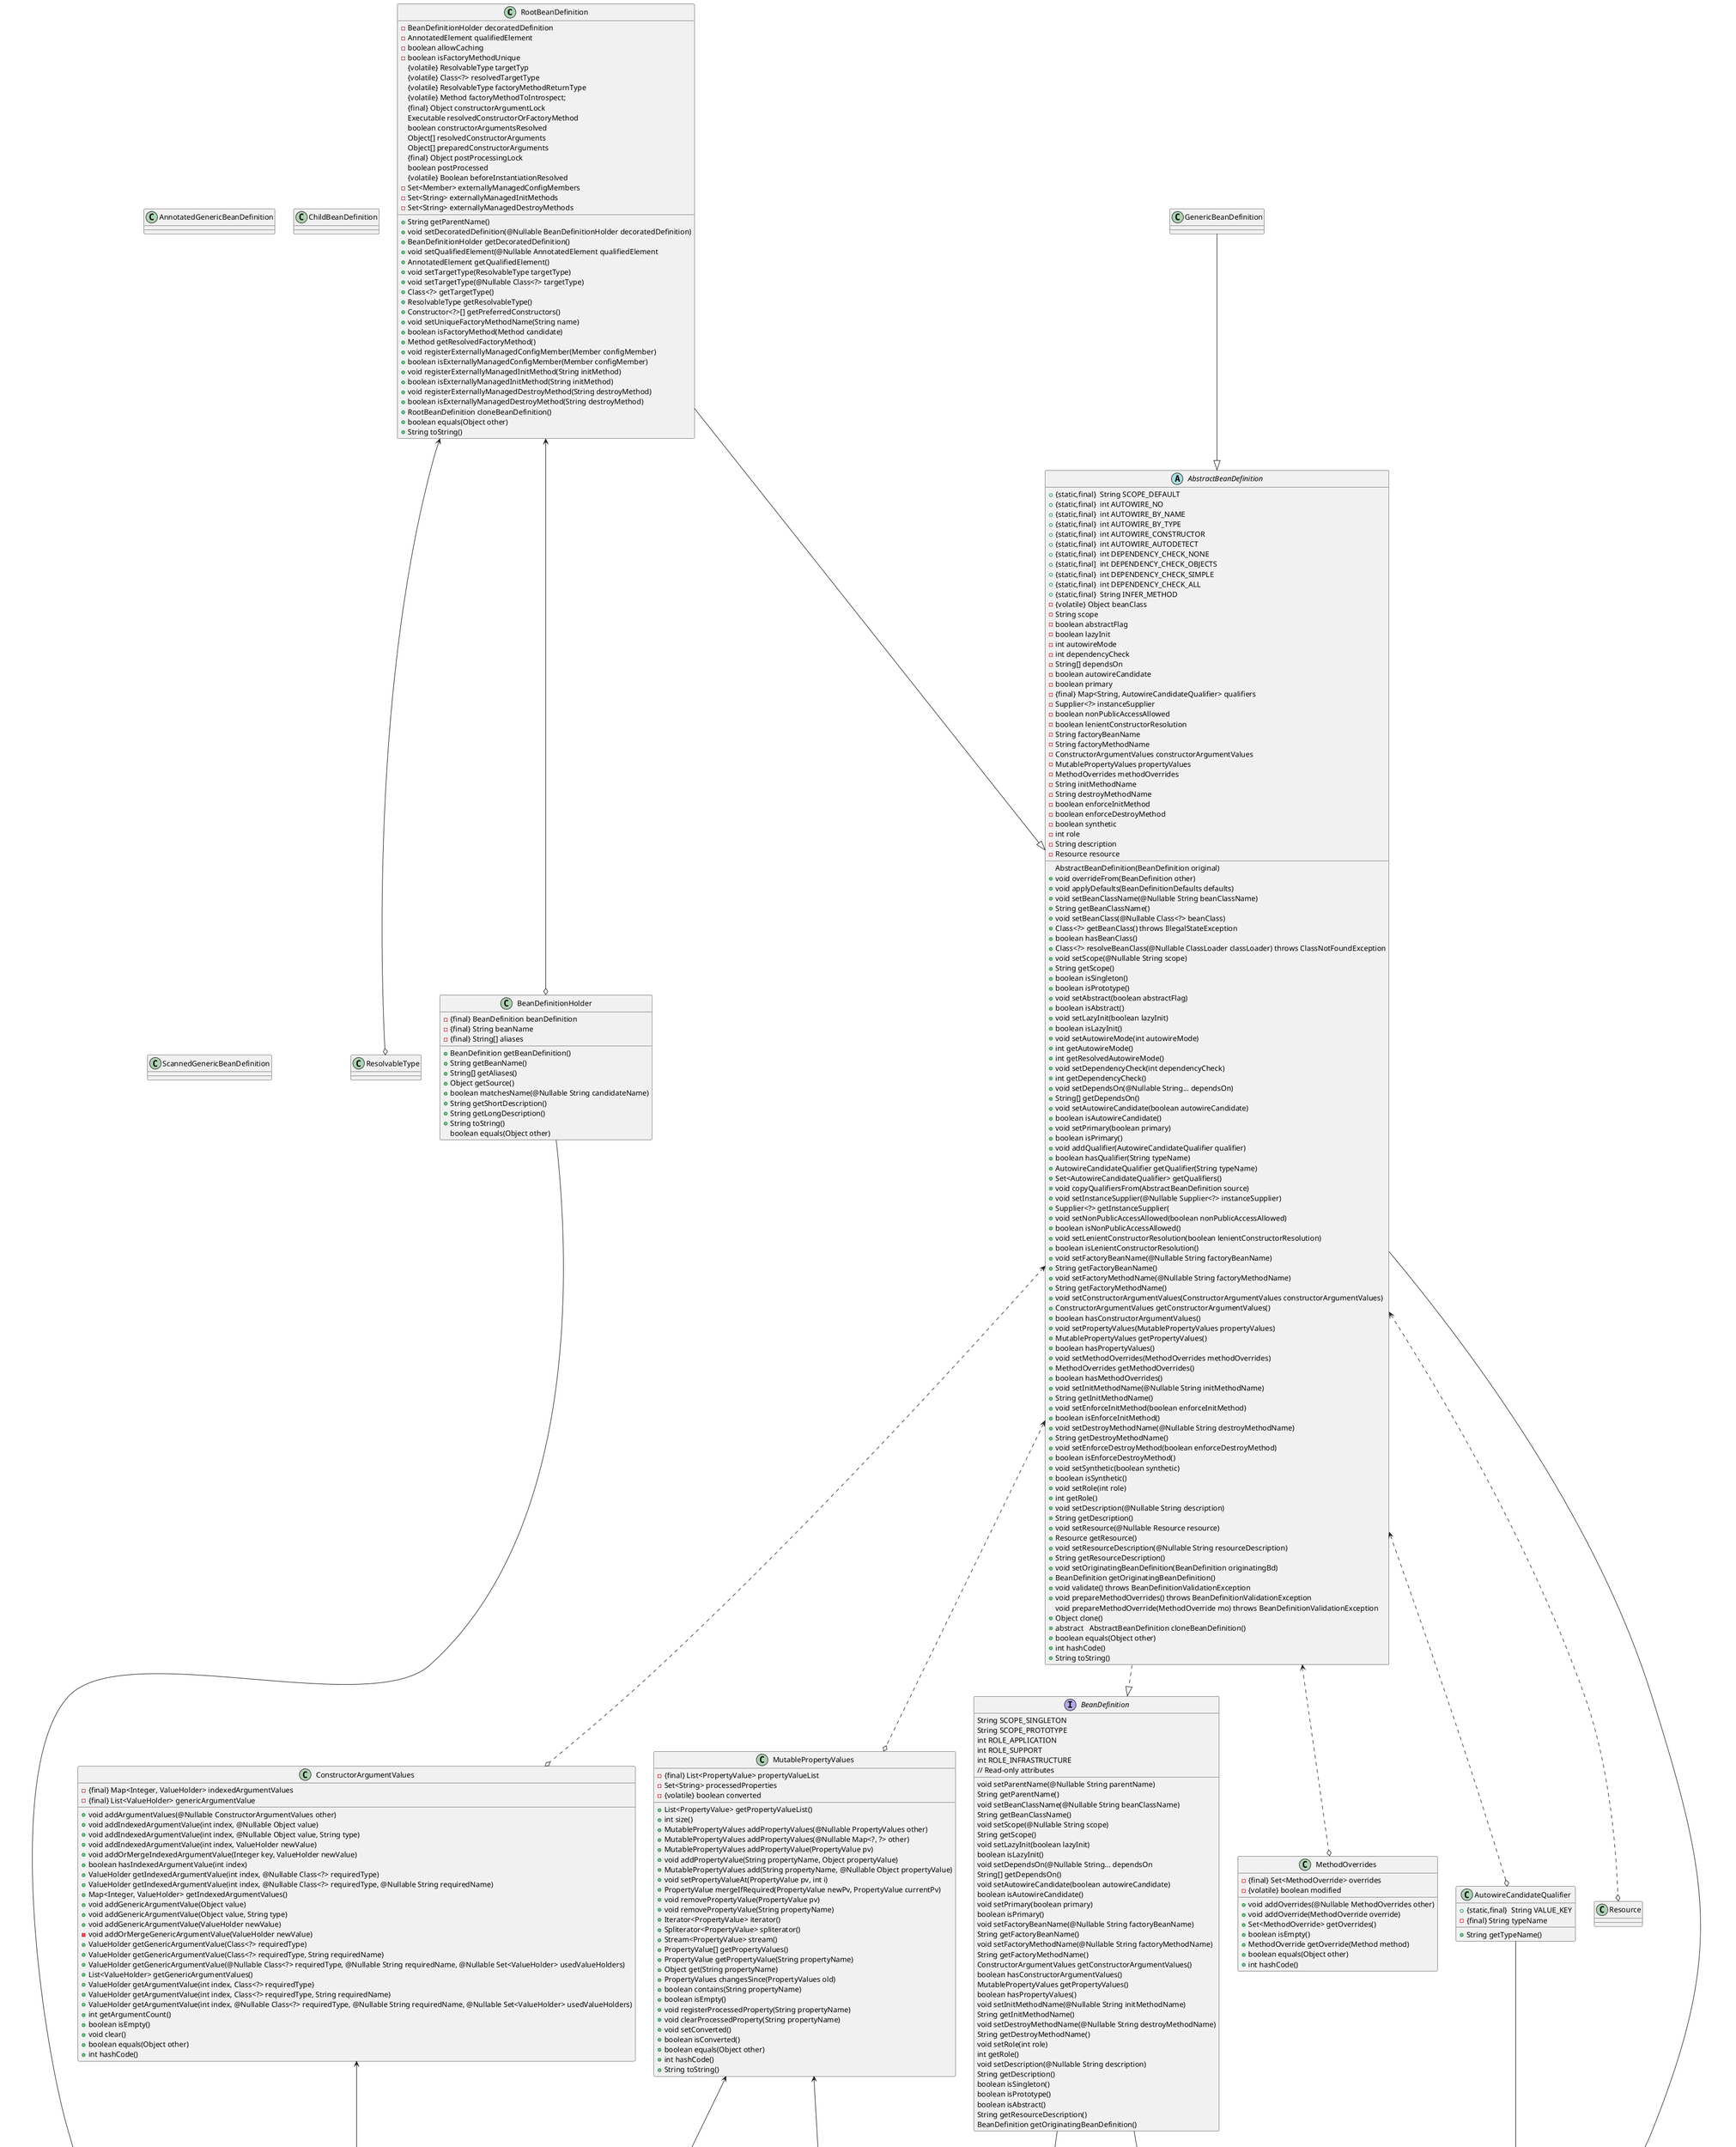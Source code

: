 @startuml

class RootBeanDefinition{
   - BeanDefinitionHolder decoratedDefinition
   - AnnotatedElement qualifiedElement
   - boolean allowCaching
   - boolean isFactoryMethodUnique
     {volatile} ResolvableType targetTyp
     {volatile} Class<?> resolvedTargetType
     {volatile} ResolvableType factoryMethodReturnType
     {volatile} Method factoryMethodToIntrospect;
     {final} Object constructorArgumentLock
     Executable resolvedConstructorOrFactoryMethod
     boolean constructorArgumentsResolved
     Object[] resolvedConstructorArguments
     Object[] preparedConstructorArguments
     {final} Object postProcessingLock
     boolean postProcessed
     {volatile} Boolean beforeInstantiationResolved
   - Set<Member> externallyManagedConfigMembers
   - Set<String> externallyManagedInitMethods
   - Set<String> externallyManagedDestroyMethods
   + String getParentName()
   + void setDecoratedDefinition(@Nullable BeanDefinitionHolder decoratedDefinition)
   + BeanDefinitionHolder getDecoratedDefinition()
   + void setQualifiedElement(@Nullable AnnotatedElement qualifiedElement
   + AnnotatedElement getQualifiedElement()
   + void setTargetType(ResolvableType targetType)
   + void setTargetType(@Nullable Class<?> targetType)
   + Class<?> getTargetType()
   + ResolvableType getResolvableType()
   + Constructor<?>[] getPreferredConstructors()
   + void setUniqueFactoryMethodName(String name)
   + boolean isFactoryMethod(Method candidate)
   + Method getResolvedFactoryMethod()
   + void registerExternallyManagedConfigMember(Member configMember)
   + boolean isExternallyManagedConfigMember(Member configMember)
   + void registerExternallyManagedInitMethod(String initMethod)
   + boolean isExternallyManagedInitMethod(String initMethod)
   + void registerExternallyManagedDestroyMethod(String destroyMethod)
   + boolean isExternallyManagedDestroyMethod(String destroyMethod)
   + RootBeanDefinition cloneBeanDefinition()
   + boolean equals(Object other)
   + String toString()
}
class BeanDefinitionHolder{
  -{final} BeanDefinition beanDefinition
  -{final} String beanName
  -{final} String[] aliases
  + BeanDefinition getBeanDefinition()
  + String getBeanName()
  + String[] getAliases()
  + Object getSource()
  + boolean matchesName(@Nullable String candidateName)
  + String getShortDescription()
  + String getLongDescription()
  + String toString()
  boolean equals(Object other)
}
class GenericBeanDefinition{
}
class AnnotatedGenericBeanDefinition{
}
class ChildBeanDefinition{
}
class ScannedGenericBeanDefinition{
}
class BeanMetadataAttribute{
    -{final} String name
    -{final} Object value
    - Object source
    + String getName()
    + Object getValue()
    + void setSource(@Nullable Object source)
    + Object getSource()
    + boolean equals(Object other)
    + int hashCode()
    + String toString()
}
abstract class AbstractBeanDefinition{
   +{static,final}  String SCOPE_DEFAULT
   +{static,final}  int AUTOWIRE_NO
   +{static,final}  int AUTOWIRE_BY_NAME
   +{static,final}  int AUTOWIRE_BY_TYPE
   +{static,final}  int AUTOWIRE_CONSTRUCTOR
   +{static,final}  int AUTOWIRE_AUTODETECT
   +{static,final}  int DEPENDENCY_CHECK_NONE
   +{static,final]  int DEPENDENCY_CHECK_OBJECTS
   +{static,final}  int DEPENDENCY_CHECK_SIMPLE
   +{static,final}  int DEPENDENCY_CHECK_ALL
   +{static,final}  String INFER_METHOD
   -{volatile} Object beanClass
   - String scope
   - boolean abstractFlag
   - boolean lazyInit
   - int autowireMode
   - int dependencyCheck
   - String[] dependsOn
   - boolean autowireCandidate
   - boolean primary
   - {final} Map<String, AutowireCandidateQualifier> qualifiers
   - Supplier<?> instanceSupplier
   - boolean nonPublicAccessAllowed
   - boolean lenientConstructorResolution
   - String factoryBeanName
   - String factoryMethodName
   - ConstructorArgumentValues constructorArgumentValues
   - MutablePropertyValues propertyValues
   - MethodOverrides methodOverrides
   - String initMethodName
   - String destroyMethodName
   - boolean enforceInitMethod
   - boolean enforceDestroyMethod
   - boolean synthetic
   - int role
   - String description
   - Resource resource
     AbstractBeanDefinition(BeanDefinition original)
   + void overrideFrom(BeanDefinition other)
   + void applyDefaults(BeanDefinitionDefaults defaults)
   + void setBeanClassName(@Nullable String beanClassName)
   + String getBeanClassName()
   + void setBeanClass(@Nullable Class<?> beanClass)
   + Class<?> getBeanClass() throws IllegalStateException
   + boolean hasBeanClass()
   + Class<?> resolveBeanClass(@Nullable ClassLoader classLoader) throws ClassNotFoundException
   + void setScope(@Nullable String scope)
   + String getScope()
   + boolean isSingleton()
   + boolean isPrototype()
   + void setAbstract(boolean abstractFlag)
   + boolean isAbstract()
   + void setLazyInit(boolean lazyInit)
   + boolean isLazyInit()
   + void setAutowireMode(int autowireMode)
   + int getAutowireMode()
   + int getResolvedAutowireMode()
   + void setDependencyCheck(int dependencyCheck)
   + int getDependencyCheck()
   + void setDependsOn(@Nullable String... dependsOn)
   + String[] getDependsOn()
   + void setAutowireCandidate(boolean autowireCandidate)
   + boolean isAutowireCandidate()
   + void setPrimary(boolean primary)
   + boolean isPrimary()
   + void addQualifier(AutowireCandidateQualifier qualifier)
   + boolean hasQualifier(String typeName)
   + AutowireCandidateQualifier getQualifier(String typeName)
   + Set<AutowireCandidateQualifier> getQualifiers()
   + void copyQualifiersFrom(AbstractBeanDefinition source)
   + void setInstanceSupplier(@Nullable Supplier<?> instanceSupplier)
   + Supplier<?> getInstanceSupplier(
   + void setNonPublicAccessAllowed(boolean nonPublicAccessAllowed)
   + boolean isNonPublicAccessAllowed()
   + void setLenientConstructorResolution(boolean lenientConstructorResolution)
   + boolean isLenientConstructorResolution()
   + void setFactoryBeanName(@Nullable String factoryBeanName)
   + String getFactoryBeanName()
   + void setFactoryMethodName(@Nullable String factoryMethodName)
   + String getFactoryMethodName()
   + void setConstructorArgumentValues(ConstructorArgumentValues constructorArgumentValues)
   + ConstructorArgumentValues getConstructorArgumentValues()
   + boolean hasConstructorArgumentValues()
   + void setPropertyValues(MutablePropertyValues propertyValues)
   + MutablePropertyValues getPropertyValues()
   + boolean hasPropertyValues()
   + void setMethodOverrides(MethodOverrides methodOverrides)
   + MethodOverrides getMethodOverrides()
   + boolean hasMethodOverrides()
   + void setInitMethodName(@Nullable String initMethodName)
   + String getInitMethodName()
   + void setEnforceInitMethod(boolean enforceInitMethod)
   + boolean isEnforceInitMethod()
   + void setDestroyMethodName(@Nullable String destroyMethodName)
   + String getDestroyMethodName()
   + void setEnforceDestroyMethod(boolean enforceDestroyMethod)
   + boolean isEnforceDestroyMethod()
   + void setSynthetic(boolean synthetic)
   + boolean isSynthetic()
   + void setRole(int role)
   + int getRole()
   + void setDescription(@Nullable String description)
   + String getDescription()
   + void setResource(@Nullable Resource resource)
   + Resource getResource()
   + void setResourceDescription(@Nullable String resourceDescription)
   + String getResourceDescription()
   + void setOriginatingBeanDefinition(BeanDefinition originatingBd)
   + BeanDefinition getOriginatingBeanDefinition()
   + void validate() throws BeanDefinitionValidationException
   + void prepareMethodOverrides() throws BeanDefinitionValidationException
     void prepareMethodOverride(MethodOverride mo) throws BeanDefinitionValidationException
   + Object clone()
   + abstract   AbstractBeanDefinition cloneBeanDefinition()
   + boolean equals(Object other)
   + int hashCode()
   + String toString()

}
class BeanMetadataAttributeAccessor{
    - Object source
    + void setSource(@Nullable Object source)
    + Object getSource()
    + void addMetadataAttribute(BeanMetadataAttribute attribute)
    + BeanMetadataAttribute getMetadataAttribute(String name)
    + void setAttribute(String name, @Nullable Object value)
    + Object getAttribute(String name)
    + Object removeAttribute(String name)
}
class AutowireCandidateQualifier{
    +{static,final}  String VALUE_KEY
    -{final} String typeName
    + String getTypeName()
}
class ConstructorArgumentValues{
  -{final} Map<Integer, ValueHolder> indexedArgumentValues
  -{final} List<ValueHolder> genericArgumentValue
  + void addArgumentValues(@Nullable ConstructorArgumentValues other)
  + void addIndexedArgumentValue(int index, @Nullable Object value)
  + void addIndexedArgumentValue(int index, @Nullable Object value, String type)
  + void addIndexedArgumentValue(int index, ValueHolder newValue)
  + void addOrMergeIndexedArgumentValue(Integer key, ValueHolder newValue)
  + boolean hasIndexedArgumentValue(int index)
  + ValueHolder getIndexedArgumentValue(int index, @Nullable Class<?> requiredType)
  + ValueHolder getIndexedArgumentValue(int index, @Nullable Class<?> requiredType, @Nullable String requiredName)
  + Map<Integer, ValueHolder> getIndexedArgumentValues()
  + void addGenericArgumentValue(Object value)
  + void addGenericArgumentValue(Object value, String type)
  + void addGenericArgumentValue(ValueHolder newValue)
  - void addOrMergeGenericArgumentValue(ValueHolder newValue)
  + ValueHolder getGenericArgumentValue(Class<?> requiredType)
  + ValueHolder getGenericArgumentValue(Class<?> requiredType, String requiredName)
  + ValueHolder getGenericArgumentValue(@Nullable Class<?> requiredType, @Nullable String requiredName, @Nullable Set<ValueHolder> usedValueHolders)
  + List<ValueHolder> getGenericArgumentValues()
  + ValueHolder getArgumentValue(int index, Class<?> requiredType)
  + ValueHolder getArgumentValue(int index, Class<?> requiredType, String requiredName)
  + ValueHolder getArgumentValue(int index, @Nullable Class<?> requiredType, @Nullable String requiredName, @Nullable Set<ValueHolder> usedValueHolders)
  + int getArgumentCount()
  + boolean isEmpty()
  + void clear()
  + boolean equals(Object other)
  + int hashCode()

}
class ValueHolder{
    - Object value
    - String type
    - String name
    - Object source
    - boolean converted
    - Object convertedValue
    + void setValue(@Nullable Object value)
    + Object getValue()
    + void setType(@Nullable String type)
    + String getType()
    + void setName(@Nullable String name)
    + String getName()
    + void setSource(@Nullable Object source)
    + Object getSource()
    + synchronized boolean isConverted()
    + synchronized void setConvertedValue(@Nullable Object value)
    + synchronized Object getConvertedValue()
    - boolean contentEquals(ValueHolder other)
    - int contentHashCode()
    + ValueHolder copy()
}
class MutablePropertyValues{
   -{final} List<PropertyValue> propertyValueList
   - Set<String> processedProperties
   - {volatile} boolean converted
   + List<PropertyValue> getPropertyValueList()
   + int size()
   + MutablePropertyValues addPropertyValues(@Nullable PropertyValues other)
   + MutablePropertyValues addPropertyValues(@Nullable Map<?, ?> other)
   + MutablePropertyValues addPropertyValue(PropertyValue pv)
   + void addPropertyValue(String propertyName, Object propertyValue)
   + MutablePropertyValues add(String propertyName, @Nullable Object propertyValue)
   + void setPropertyValueAt(PropertyValue pv, int i)
   + PropertyValue mergeIfRequired(PropertyValue newPv, PropertyValue currentPv)
   + void removePropertyValue(PropertyValue pv)
   + void removePropertyValue(String propertyName)
   + Iterator<PropertyValue> iterator()
   + Spliterator<PropertyValue> spliterator()
   + Stream<PropertyValue> stream()
   + PropertyValue[] getPropertyValues()
   + PropertyValue getPropertyValue(String propertyName)
   + Object get(String propertyName)
   + PropertyValues changesSince(PropertyValues old)
   + boolean contains(String propertyName)
   + boolean isEmpty()
   + void registerProcessedProperty(String propertyName)
   + void clearProcessedProperty(String propertyName)
   + void setConverted()
   + boolean isConverted()
   + boolean equals(Object other)
   + int hashCode()
   +  String toString()
}
class PropertyValue{
  -{final} String name
  -{final} Object value
  - boolean optional
  - boolean converted
  - Object convertedValue
  - {volatile} Boolean conversionNecessary
  - {transient,volatile} Object resolvedTokens
  + String getName()
  + Object getValue()
}
class MethodOverrides{
    -{final} Set<MethodOverride> overrides
    -{volatile} boolean modified
    + void addOverrides(@Nullable MethodOverrides other)
    + void addOverride(MethodOverride override)
    + Set<MethodOverride> getOverrides()
    + boolean isEmpty()
    + MethodOverride getOverride(Method method)
    + boolean equals(Object other)
    + int hashCode()
}
interface PropertyValues{
   Iterator<PropertyValue> iterator()
   Spliterator<PropertyValue> spliterator()
   Stream<PropertyValue> stream()
   PropertyValue[] getPropertyValues()
   PropertyValue getPropertyValue(String propertyName)
   PropertyValues changesSince(PropertyValues old)
   boolean contains(String propertyName)
   boolean isEmpty()
}
abstract class AttributeAccessorSupport{
  -{final} Map<String, Object> attributes
  + void setAttribute(String name, @Nullable Object value)
  + Object getAttribute(String name)
  + Object removeAttribute(String name)
  + boolean hasAttribute(String name)
  + String[] attributeNames()
    void copyAttributesFrom(AttributeAccessor source)
    boolean equals(Object other)
    int hashCode()
}
interface BeanDefinition{
   String SCOPE_SINGLETON
   String SCOPE_PROTOTYPE
   int ROLE_APPLICATION
   int ROLE_SUPPORT
   int ROLE_INFRASTRUCTURE
   void setParentName(@Nullable String parentName)
   String getParentName()
   void setBeanClassName(@Nullable String beanClassName)
   String getBeanClassName()
   void setScope(@Nullable String scope)
   String getScope()
   void setLazyInit(boolean lazyInit)
   boolean isLazyInit()
   void setDependsOn(@Nullable String... dependsOn
   String[] getDependsOn()
   void setAutowireCandidate(boolean autowireCandidate)
   boolean isAutowireCandidate()
   void setPrimary(boolean primary)
   boolean isPrimary()
   void setFactoryBeanName(@Nullable String factoryBeanName)
   String getFactoryBeanName()
   void setFactoryMethodName(@Nullable String factoryMethodName)
   String getFactoryMethodName()
   ConstructorArgumentValues getConstructorArgumentValues()
   boolean hasConstructorArgumentValues()
   MutablePropertyValues getPropertyValues()
   boolean hasPropertyValues()
   void setInitMethodName(@Nullable String initMethodName)
   String getInitMethodName()
   void setDestroyMethodName(@Nullable String destroyMethodName)
   String getDestroyMethodName()
   void setRole(int role)
   int getRole()
   void setDescription(@Nullable String description)
   String getDescription()
   // Read-only attributes
   boolean isSingleton()
   boolean isPrototype()
   boolean isAbstract()
   String getResourceDescription()
   BeanDefinition getOriginatingBeanDefinition()
}
interface AttributeAccessor{
    void setAttribute(String name, @Nullable Object value)
    Object getAttribute(String name)
    Object removeAttribute(String name)
    boolean hasAttribute(String name)
    String[] attributeNames()
}
interface BeanMetadataElement{
    Object getSource();
}
RootBeanDefinition --|>AbstractBeanDefinition
AbstractBeanDefinition --|>BeanMetadataAttributeAccessor
AbstractBeanDefinition ..|>BeanDefinition
BeanMetadataAttributeAccessor --|>AttributeAccessorSupport
BeanMetadataAttributeAccessor ..|>BeanMetadataElement
BeanDefinition --|>AttributeAccessor
BeanDefinition --|>BeanMetadataElement
GenericBeanDefinition --|>AbstractBeanDefinition
AttributeAccessorSupport ..|>AttributeAccessorSupport
AutowireCandidateQualifier --|>BeanMetadataAttributeAccessor
BeanDefinitionHolder --|>BeanMetadataElement
BeanMetadataAttributeAccessor <--o BeanMetadataAttribute
AbstractBeanDefinition <..o AutowireCandidateQualifier
AbstractBeanDefinition <..o ConstructorArgumentValues
AbstractBeanDefinition <..o MutablePropertyValues
AbstractBeanDefinition <..o MethodOverrides
AbstractBeanDefinition <..o Resource
ConstructorArgumentValues<--o ValueHolder
MutablePropertyValues <--o PropertyValues
MutablePropertyValues <--o PropertyValue
RootBeanDefinition <--o BeanDefinitionHolder
RootBeanDefinition <--o ResolvableType
@enduml
